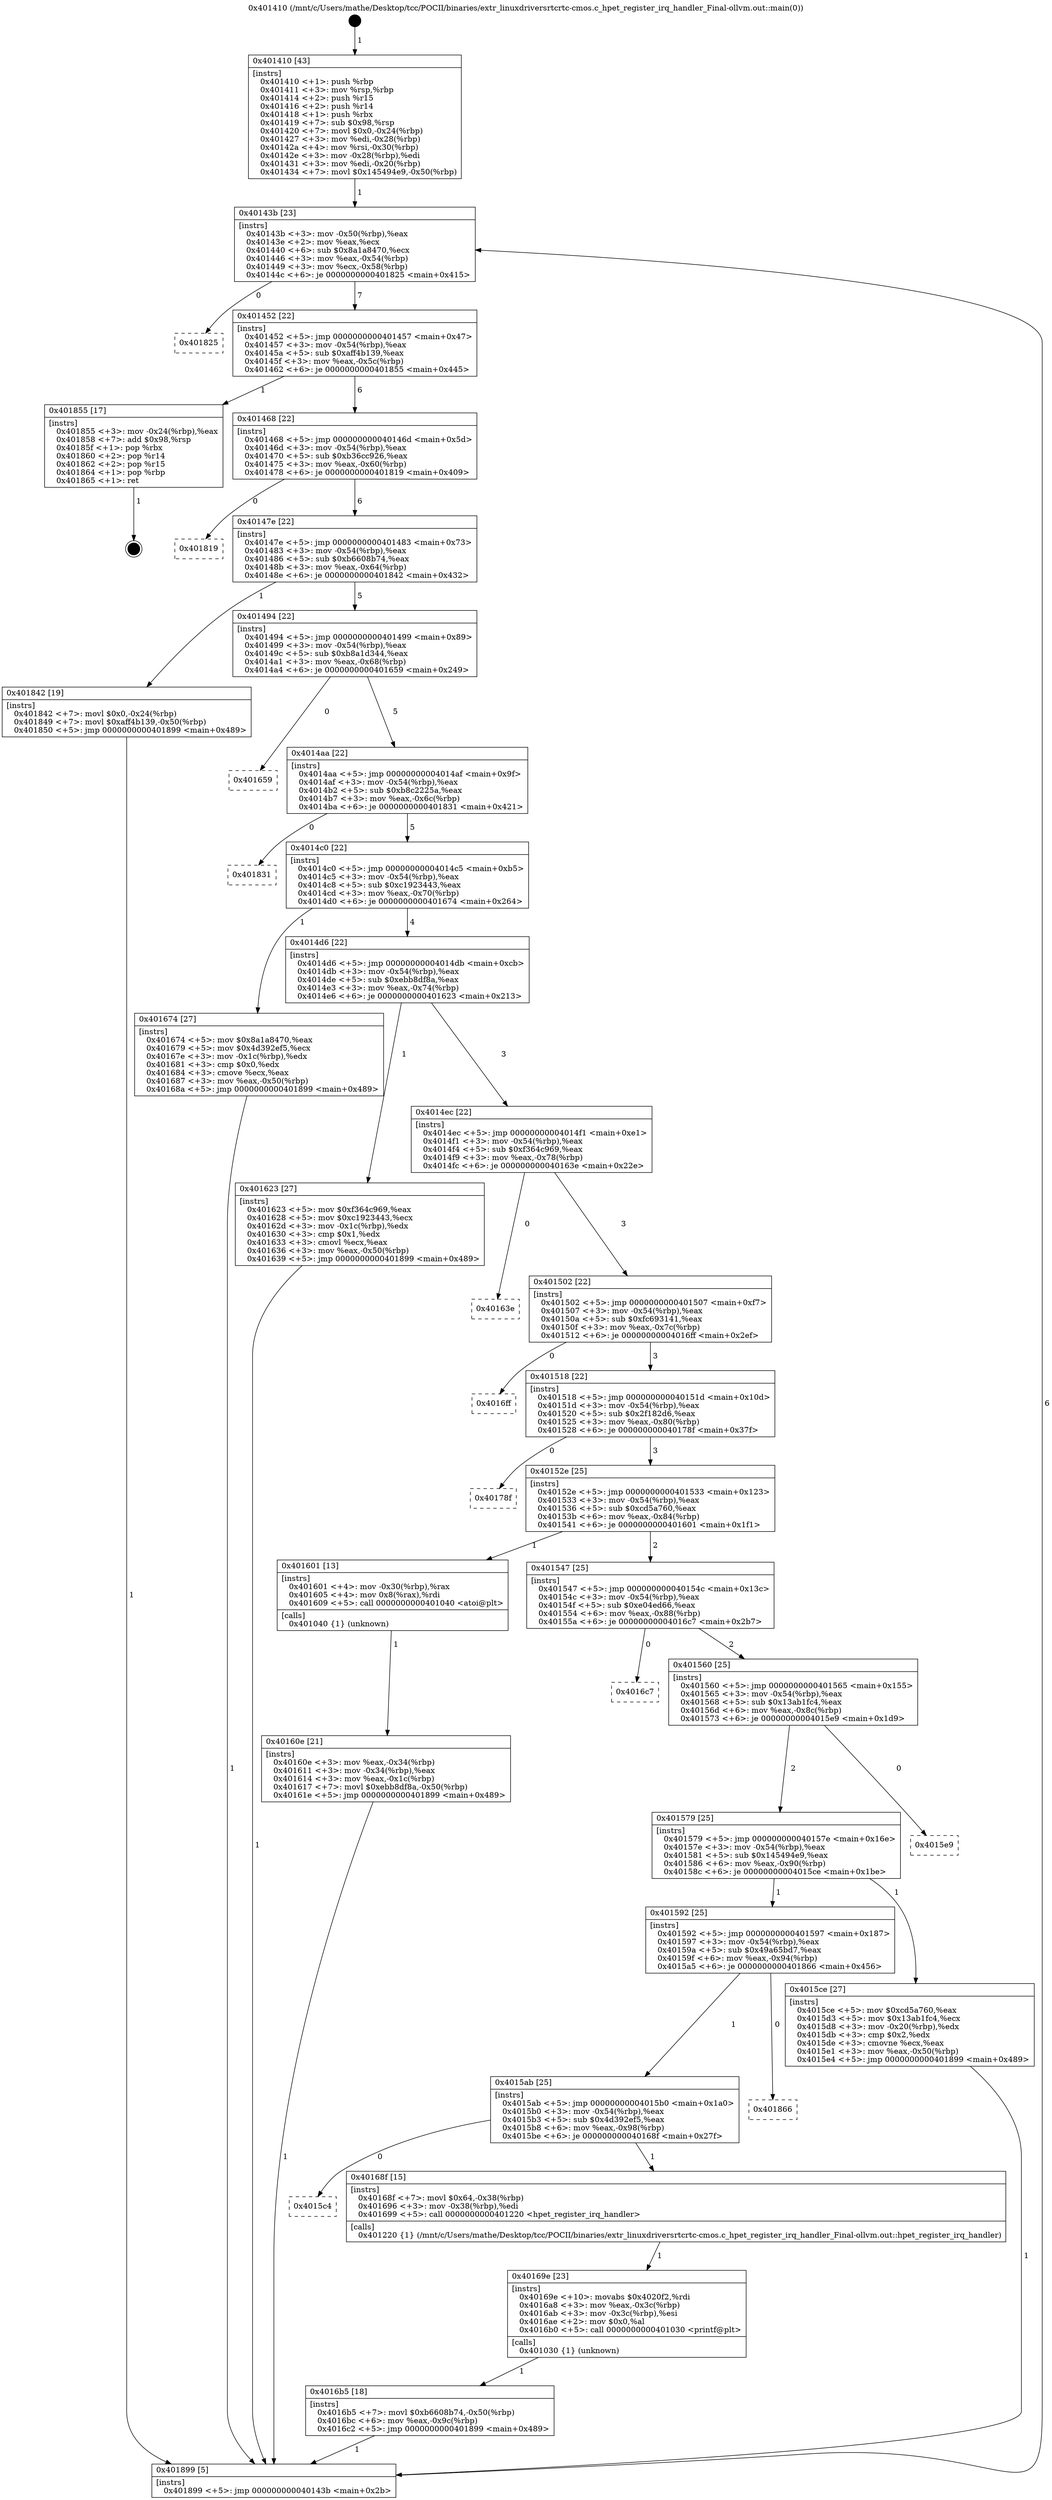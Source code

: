 digraph "0x401410" {
  label = "0x401410 (/mnt/c/Users/mathe/Desktop/tcc/POCII/binaries/extr_linuxdriversrtcrtc-cmos.c_hpet_register_irq_handler_Final-ollvm.out::main(0))"
  labelloc = "t"
  node[shape=record]

  Entry [label="",width=0.3,height=0.3,shape=circle,fillcolor=black,style=filled]
  "0x40143b" [label="{
     0x40143b [23]\l
     | [instrs]\l
     &nbsp;&nbsp;0x40143b \<+3\>: mov -0x50(%rbp),%eax\l
     &nbsp;&nbsp;0x40143e \<+2\>: mov %eax,%ecx\l
     &nbsp;&nbsp;0x401440 \<+6\>: sub $0x8a1a8470,%ecx\l
     &nbsp;&nbsp;0x401446 \<+3\>: mov %eax,-0x54(%rbp)\l
     &nbsp;&nbsp;0x401449 \<+3\>: mov %ecx,-0x58(%rbp)\l
     &nbsp;&nbsp;0x40144c \<+6\>: je 0000000000401825 \<main+0x415\>\l
  }"]
  "0x401825" [label="{
     0x401825\l
  }", style=dashed]
  "0x401452" [label="{
     0x401452 [22]\l
     | [instrs]\l
     &nbsp;&nbsp;0x401452 \<+5\>: jmp 0000000000401457 \<main+0x47\>\l
     &nbsp;&nbsp;0x401457 \<+3\>: mov -0x54(%rbp),%eax\l
     &nbsp;&nbsp;0x40145a \<+5\>: sub $0xaff4b139,%eax\l
     &nbsp;&nbsp;0x40145f \<+3\>: mov %eax,-0x5c(%rbp)\l
     &nbsp;&nbsp;0x401462 \<+6\>: je 0000000000401855 \<main+0x445\>\l
  }"]
  Exit [label="",width=0.3,height=0.3,shape=circle,fillcolor=black,style=filled,peripheries=2]
  "0x401855" [label="{
     0x401855 [17]\l
     | [instrs]\l
     &nbsp;&nbsp;0x401855 \<+3\>: mov -0x24(%rbp),%eax\l
     &nbsp;&nbsp;0x401858 \<+7\>: add $0x98,%rsp\l
     &nbsp;&nbsp;0x40185f \<+1\>: pop %rbx\l
     &nbsp;&nbsp;0x401860 \<+2\>: pop %r14\l
     &nbsp;&nbsp;0x401862 \<+2\>: pop %r15\l
     &nbsp;&nbsp;0x401864 \<+1\>: pop %rbp\l
     &nbsp;&nbsp;0x401865 \<+1\>: ret\l
  }"]
  "0x401468" [label="{
     0x401468 [22]\l
     | [instrs]\l
     &nbsp;&nbsp;0x401468 \<+5\>: jmp 000000000040146d \<main+0x5d\>\l
     &nbsp;&nbsp;0x40146d \<+3\>: mov -0x54(%rbp),%eax\l
     &nbsp;&nbsp;0x401470 \<+5\>: sub $0xb36cc926,%eax\l
     &nbsp;&nbsp;0x401475 \<+3\>: mov %eax,-0x60(%rbp)\l
     &nbsp;&nbsp;0x401478 \<+6\>: je 0000000000401819 \<main+0x409\>\l
  }"]
  "0x4016b5" [label="{
     0x4016b5 [18]\l
     | [instrs]\l
     &nbsp;&nbsp;0x4016b5 \<+7\>: movl $0xb6608b74,-0x50(%rbp)\l
     &nbsp;&nbsp;0x4016bc \<+6\>: mov %eax,-0x9c(%rbp)\l
     &nbsp;&nbsp;0x4016c2 \<+5\>: jmp 0000000000401899 \<main+0x489\>\l
  }"]
  "0x401819" [label="{
     0x401819\l
  }", style=dashed]
  "0x40147e" [label="{
     0x40147e [22]\l
     | [instrs]\l
     &nbsp;&nbsp;0x40147e \<+5\>: jmp 0000000000401483 \<main+0x73\>\l
     &nbsp;&nbsp;0x401483 \<+3\>: mov -0x54(%rbp),%eax\l
     &nbsp;&nbsp;0x401486 \<+5\>: sub $0xb6608b74,%eax\l
     &nbsp;&nbsp;0x40148b \<+3\>: mov %eax,-0x64(%rbp)\l
     &nbsp;&nbsp;0x40148e \<+6\>: je 0000000000401842 \<main+0x432\>\l
  }"]
  "0x40169e" [label="{
     0x40169e [23]\l
     | [instrs]\l
     &nbsp;&nbsp;0x40169e \<+10\>: movabs $0x4020f2,%rdi\l
     &nbsp;&nbsp;0x4016a8 \<+3\>: mov %eax,-0x3c(%rbp)\l
     &nbsp;&nbsp;0x4016ab \<+3\>: mov -0x3c(%rbp),%esi\l
     &nbsp;&nbsp;0x4016ae \<+2\>: mov $0x0,%al\l
     &nbsp;&nbsp;0x4016b0 \<+5\>: call 0000000000401030 \<printf@plt\>\l
     | [calls]\l
     &nbsp;&nbsp;0x401030 \{1\} (unknown)\l
  }"]
  "0x401842" [label="{
     0x401842 [19]\l
     | [instrs]\l
     &nbsp;&nbsp;0x401842 \<+7\>: movl $0x0,-0x24(%rbp)\l
     &nbsp;&nbsp;0x401849 \<+7\>: movl $0xaff4b139,-0x50(%rbp)\l
     &nbsp;&nbsp;0x401850 \<+5\>: jmp 0000000000401899 \<main+0x489\>\l
  }"]
  "0x401494" [label="{
     0x401494 [22]\l
     | [instrs]\l
     &nbsp;&nbsp;0x401494 \<+5\>: jmp 0000000000401499 \<main+0x89\>\l
     &nbsp;&nbsp;0x401499 \<+3\>: mov -0x54(%rbp),%eax\l
     &nbsp;&nbsp;0x40149c \<+5\>: sub $0xb8a1d344,%eax\l
     &nbsp;&nbsp;0x4014a1 \<+3\>: mov %eax,-0x68(%rbp)\l
     &nbsp;&nbsp;0x4014a4 \<+6\>: je 0000000000401659 \<main+0x249\>\l
  }"]
  "0x4015c4" [label="{
     0x4015c4\l
  }", style=dashed]
  "0x401659" [label="{
     0x401659\l
  }", style=dashed]
  "0x4014aa" [label="{
     0x4014aa [22]\l
     | [instrs]\l
     &nbsp;&nbsp;0x4014aa \<+5\>: jmp 00000000004014af \<main+0x9f\>\l
     &nbsp;&nbsp;0x4014af \<+3\>: mov -0x54(%rbp),%eax\l
     &nbsp;&nbsp;0x4014b2 \<+5\>: sub $0xb8c2225a,%eax\l
     &nbsp;&nbsp;0x4014b7 \<+3\>: mov %eax,-0x6c(%rbp)\l
     &nbsp;&nbsp;0x4014ba \<+6\>: je 0000000000401831 \<main+0x421\>\l
  }"]
  "0x40168f" [label="{
     0x40168f [15]\l
     | [instrs]\l
     &nbsp;&nbsp;0x40168f \<+7\>: movl $0x64,-0x38(%rbp)\l
     &nbsp;&nbsp;0x401696 \<+3\>: mov -0x38(%rbp),%edi\l
     &nbsp;&nbsp;0x401699 \<+5\>: call 0000000000401220 \<hpet_register_irq_handler\>\l
     | [calls]\l
     &nbsp;&nbsp;0x401220 \{1\} (/mnt/c/Users/mathe/Desktop/tcc/POCII/binaries/extr_linuxdriversrtcrtc-cmos.c_hpet_register_irq_handler_Final-ollvm.out::hpet_register_irq_handler)\l
  }"]
  "0x401831" [label="{
     0x401831\l
  }", style=dashed]
  "0x4014c0" [label="{
     0x4014c0 [22]\l
     | [instrs]\l
     &nbsp;&nbsp;0x4014c0 \<+5\>: jmp 00000000004014c5 \<main+0xb5\>\l
     &nbsp;&nbsp;0x4014c5 \<+3\>: mov -0x54(%rbp),%eax\l
     &nbsp;&nbsp;0x4014c8 \<+5\>: sub $0xc1923443,%eax\l
     &nbsp;&nbsp;0x4014cd \<+3\>: mov %eax,-0x70(%rbp)\l
     &nbsp;&nbsp;0x4014d0 \<+6\>: je 0000000000401674 \<main+0x264\>\l
  }"]
  "0x4015ab" [label="{
     0x4015ab [25]\l
     | [instrs]\l
     &nbsp;&nbsp;0x4015ab \<+5\>: jmp 00000000004015b0 \<main+0x1a0\>\l
     &nbsp;&nbsp;0x4015b0 \<+3\>: mov -0x54(%rbp),%eax\l
     &nbsp;&nbsp;0x4015b3 \<+5\>: sub $0x4d392ef5,%eax\l
     &nbsp;&nbsp;0x4015b8 \<+6\>: mov %eax,-0x98(%rbp)\l
     &nbsp;&nbsp;0x4015be \<+6\>: je 000000000040168f \<main+0x27f\>\l
  }"]
  "0x401674" [label="{
     0x401674 [27]\l
     | [instrs]\l
     &nbsp;&nbsp;0x401674 \<+5\>: mov $0x8a1a8470,%eax\l
     &nbsp;&nbsp;0x401679 \<+5\>: mov $0x4d392ef5,%ecx\l
     &nbsp;&nbsp;0x40167e \<+3\>: mov -0x1c(%rbp),%edx\l
     &nbsp;&nbsp;0x401681 \<+3\>: cmp $0x0,%edx\l
     &nbsp;&nbsp;0x401684 \<+3\>: cmove %ecx,%eax\l
     &nbsp;&nbsp;0x401687 \<+3\>: mov %eax,-0x50(%rbp)\l
     &nbsp;&nbsp;0x40168a \<+5\>: jmp 0000000000401899 \<main+0x489\>\l
  }"]
  "0x4014d6" [label="{
     0x4014d6 [22]\l
     | [instrs]\l
     &nbsp;&nbsp;0x4014d6 \<+5\>: jmp 00000000004014db \<main+0xcb\>\l
     &nbsp;&nbsp;0x4014db \<+3\>: mov -0x54(%rbp),%eax\l
     &nbsp;&nbsp;0x4014de \<+5\>: sub $0xebb8df8a,%eax\l
     &nbsp;&nbsp;0x4014e3 \<+3\>: mov %eax,-0x74(%rbp)\l
     &nbsp;&nbsp;0x4014e6 \<+6\>: je 0000000000401623 \<main+0x213\>\l
  }"]
  "0x401866" [label="{
     0x401866\l
  }", style=dashed]
  "0x401623" [label="{
     0x401623 [27]\l
     | [instrs]\l
     &nbsp;&nbsp;0x401623 \<+5\>: mov $0xf364c969,%eax\l
     &nbsp;&nbsp;0x401628 \<+5\>: mov $0xc1923443,%ecx\l
     &nbsp;&nbsp;0x40162d \<+3\>: mov -0x1c(%rbp),%edx\l
     &nbsp;&nbsp;0x401630 \<+3\>: cmp $0x1,%edx\l
     &nbsp;&nbsp;0x401633 \<+3\>: cmovl %ecx,%eax\l
     &nbsp;&nbsp;0x401636 \<+3\>: mov %eax,-0x50(%rbp)\l
     &nbsp;&nbsp;0x401639 \<+5\>: jmp 0000000000401899 \<main+0x489\>\l
  }"]
  "0x4014ec" [label="{
     0x4014ec [22]\l
     | [instrs]\l
     &nbsp;&nbsp;0x4014ec \<+5\>: jmp 00000000004014f1 \<main+0xe1\>\l
     &nbsp;&nbsp;0x4014f1 \<+3\>: mov -0x54(%rbp),%eax\l
     &nbsp;&nbsp;0x4014f4 \<+5\>: sub $0xf364c969,%eax\l
     &nbsp;&nbsp;0x4014f9 \<+3\>: mov %eax,-0x78(%rbp)\l
     &nbsp;&nbsp;0x4014fc \<+6\>: je 000000000040163e \<main+0x22e\>\l
  }"]
  "0x40160e" [label="{
     0x40160e [21]\l
     | [instrs]\l
     &nbsp;&nbsp;0x40160e \<+3\>: mov %eax,-0x34(%rbp)\l
     &nbsp;&nbsp;0x401611 \<+3\>: mov -0x34(%rbp),%eax\l
     &nbsp;&nbsp;0x401614 \<+3\>: mov %eax,-0x1c(%rbp)\l
     &nbsp;&nbsp;0x401617 \<+7\>: movl $0xebb8df8a,-0x50(%rbp)\l
     &nbsp;&nbsp;0x40161e \<+5\>: jmp 0000000000401899 \<main+0x489\>\l
  }"]
  "0x40163e" [label="{
     0x40163e\l
  }", style=dashed]
  "0x401502" [label="{
     0x401502 [22]\l
     | [instrs]\l
     &nbsp;&nbsp;0x401502 \<+5\>: jmp 0000000000401507 \<main+0xf7\>\l
     &nbsp;&nbsp;0x401507 \<+3\>: mov -0x54(%rbp),%eax\l
     &nbsp;&nbsp;0x40150a \<+5\>: sub $0xfc693141,%eax\l
     &nbsp;&nbsp;0x40150f \<+3\>: mov %eax,-0x7c(%rbp)\l
     &nbsp;&nbsp;0x401512 \<+6\>: je 00000000004016ff \<main+0x2ef\>\l
  }"]
  "0x401410" [label="{
     0x401410 [43]\l
     | [instrs]\l
     &nbsp;&nbsp;0x401410 \<+1\>: push %rbp\l
     &nbsp;&nbsp;0x401411 \<+3\>: mov %rsp,%rbp\l
     &nbsp;&nbsp;0x401414 \<+2\>: push %r15\l
     &nbsp;&nbsp;0x401416 \<+2\>: push %r14\l
     &nbsp;&nbsp;0x401418 \<+1\>: push %rbx\l
     &nbsp;&nbsp;0x401419 \<+7\>: sub $0x98,%rsp\l
     &nbsp;&nbsp;0x401420 \<+7\>: movl $0x0,-0x24(%rbp)\l
     &nbsp;&nbsp;0x401427 \<+3\>: mov %edi,-0x28(%rbp)\l
     &nbsp;&nbsp;0x40142a \<+4\>: mov %rsi,-0x30(%rbp)\l
     &nbsp;&nbsp;0x40142e \<+3\>: mov -0x28(%rbp),%edi\l
     &nbsp;&nbsp;0x401431 \<+3\>: mov %edi,-0x20(%rbp)\l
     &nbsp;&nbsp;0x401434 \<+7\>: movl $0x145494e9,-0x50(%rbp)\l
  }"]
  "0x4016ff" [label="{
     0x4016ff\l
  }", style=dashed]
  "0x401518" [label="{
     0x401518 [22]\l
     | [instrs]\l
     &nbsp;&nbsp;0x401518 \<+5\>: jmp 000000000040151d \<main+0x10d\>\l
     &nbsp;&nbsp;0x40151d \<+3\>: mov -0x54(%rbp),%eax\l
     &nbsp;&nbsp;0x401520 \<+5\>: sub $0x2f182d6,%eax\l
     &nbsp;&nbsp;0x401525 \<+3\>: mov %eax,-0x80(%rbp)\l
     &nbsp;&nbsp;0x401528 \<+6\>: je 000000000040178f \<main+0x37f\>\l
  }"]
  "0x401899" [label="{
     0x401899 [5]\l
     | [instrs]\l
     &nbsp;&nbsp;0x401899 \<+5\>: jmp 000000000040143b \<main+0x2b\>\l
  }"]
  "0x40178f" [label="{
     0x40178f\l
  }", style=dashed]
  "0x40152e" [label="{
     0x40152e [25]\l
     | [instrs]\l
     &nbsp;&nbsp;0x40152e \<+5\>: jmp 0000000000401533 \<main+0x123\>\l
     &nbsp;&nbsp;0x401533 \<+3\>: mov -0x54(%rbp),%eax\l
     &nbsp;&nbsp;0x401536 \<+5\>: sub $0xcd5a760,%eax\l
     &nbsp;&nbsp;0x40153b \<+6\>: mov %eax,-0x84(%rbp)\l
     &nbsp;&nbsp;0x401541 \<+6\>: je 0000000000401601 \<main+0x1f1\>\l
  }"]
  "0x401592" [label="{
     0x401592 [25]\l
     | [instrs]\l
     &nbsp;&nbsp;0x401592 \<+5\>: jmp 0000000000401597 \<main+0x187\>\l
     &nbsp;&nbsp;0x401597 \<+3\>: mov -0x54(%rbp),%eax\l
     &nbsp;&nbsp;0x40159a \<+5\>: sub $0x49a65bd7,%eax\l
     &nbsp;&nbsp;0x40159f \<+6\>: mov %eax,-0x94(%rbp)\l
     &nbsp;&nbsp;0x4015a5 \<+6\>: je 0000000000401866 \<main+0x456\>\l
  }"]
  "0x401601" [label="{
     0x401601 [13]\l
     | [instrs]\l
     &nbsp;&nbsp;0x401601 \<+4\>: mov -0x30(%rbp),%rax\l
     &nbsp;&nbsp;0x401605 \<+4\>: mov 0x8(%rax),%rdi\l
     &nbsp;&nbsp;0x401609 \<+5\>: call 0000000000401040 \<atoi@plt\>\l
     | [calls]\l
     &nbsp;&nbsp;0x401040 \{1\} (unknown)\l
  }"]
  "0x401547" [label="{
     0x401547 [25]\l
     | [instrs]\l
     &nbsp;&nbsp;0x401547 \<+5\>: jmp 000000000040154c \<main+0x13c\>\l
     &nbsp;&nbsp;0x40154c \<+3\>: mov -0x54(%rbp),%eax\l
     &nbsp;&nbsp;0x40154f \<+5\>: sub $0xe04ed66,%eax\l
     &nbsp;&nbsp;0x401554 \<+6\>: mov %eax,-0x88(%rbp)\l
     &nbsp;&nbsp;0x40155a \<+6\>: je 00000000004016c7 \<main+0x2b7\>\l
  }"]
  "0x4015ce" [label="{
     0x4015ce [27]\l
     | [instrs]\l
     &nbsp;&nbsp;0x4015ce \<+5\>: mov $0xcd5a760,%eax\l
     &nbsp;&nbsp;0x4015d3 \<+5\>: mov $0x13ab1fc4,%ecx\l
     &nbsp;&nbsp;0x4015d8 \<+3\>: mov -0x20(%rbp),%edx\l
     &nbsp;&nbsp;0x4015db \<+3\>: cmp $0x2,%edx\l
     &nbsp;&nbsp;0x4015de \<+3\>: cmovne %ecx,%eax\l
     &nbsp;&nbsp;0x4015e1 \<+3\>: mov %eax,-0x50(%rbp)\l
     &nbsp;&nbsp;0x4015e4 \<+5\>: jmp 0000000000401899 \<main+0x489\>\l
  }"]
  "0x4016c7" [label="{
     0x4016c7\l
  }", style=dashed]
  "0x401560" [label="{
     0x401560 [25]\l
     | [instrs]\l
     &nbsp;&nbsp;0x401560 \<+5\>: jmp 0000000000401565 \<main+0x155\>\l
     &nbsp;&nbsp;0x401565 \<+3\>: mov -0x54(%rbp),%eax\l
     &nbsp;&nbsp;0x401568 \<+5\>: sub $0x13ab1fc4,%eax\l
     &nbsp;&nbsp;0x40156d \<+6\>: mov %eax,-0x8c(%rbp)\l
     &nbsp;&nbsp;0x401573 \<+6\>: je 00000000004015e9 \<main+0x1d9\>\l
  }"]
  "0x401579" [label="{
     0x401579 [25]\l
     | [instrs]\l
     &nbsp;&nbsp;0x401579 \<+5\>: jmp 000000000040157e \<main+0x16e\>\l
     &nbsp;&nbsp;0x40157e \<+3\>: mov -0x54(%rbp),%eax\l
     &nbsp;&nbsp;0x401581 \<+5\>: sub $0x145494e9,%eax\l
     &nbsp;&nbsp;0x401586 \<+6\>: mov %eax,-0x90(%rbp)\l
     &nbsp;&nbsp;0x40158c \<+6\>: je 00000000004015ce \<main+0x1be\>\l
  }"]
  "0x4015e9" [label="{
     0x4015e9\l
  }", style=dashed]
  Entry -> "0x401410" [label=" 1"]
  "0x40143b" -> "0x401825" [label=" 0"]
  "0x40143b" -> "0x401452" [label=" 7"]
  "0x401855" -> Exit [label=" 1"]
  "0x401452" -> "0x401855" [label=" 1"]
  "0x401452" -> "0x401468" [label=" 6"]
  "0x401842" -> "0x401899" [label=" 1"]
  "0x401468" -> "0x401819" [label=" 0"]
  "0x401468" -> "0x40147e" [label=" 6"]
  "0x4016b5" -> "0x401899" [label=" 1"]
  "0x40147e" -> "0x401842" [label=" 1"]
  "0x40147e" -> "0x401494" [label=" 5"]
  "0x40169e" -> "0x4016b5" [label=" 1"]
  "0x401494" -> "0x401659" [label=" 0"]
  "0x401494" -> "0x4014aa" [label=" 5"]
  "0x40168f" -> "0x40169e" [label=" 1"]
  "0x4014aa" -> "0x401831" [label=" 0"]
  "0x4014aa" -> "0x4014c0" [label=" 5"]
  "0x4015ab" -> "0x4015c4" [label=" 0"]
  "0x4014c0" -> "0x401674" [label=" 1"]
  "0x4014c0" -> "0x4014d6" [label=" 4"]
  "0x4015ab" -> "0x40168f" [label=" 1"]
  "0x4014d6" -> "0x401623" [label=" 1"]
  "0x4014d6" -> "0x4014ec" [label=" 3"]
  "0x401592" -> "0x4015ab" [label=" 1"]
  "0x4014ec" -> "0x40163e" [label=" 0"]
  "0x4014ec" -> "0x401502" [label=" 3"]
  "0x401592" -> "0x401866" [label=" 0"]
  "0x401502" -> "0x4016ff" [label=" 0"]
  "0x401502" -> "0x401518" [label=" 3"]
  "0x401674" -> "0x401899" [label=" 1"]
  "0x401518" -> "0x40178f" [label=" 0"]
  "0x401518" -> "0x40152e" [label=" 3"]
  "0x401623" -> "0x401899" [label=" 1"]
  "0x40152e" -> "0x401601" [label=" 1"]
  "0x40152e" -> "0x401547" [label=" 2"]
  "0x40160e" -> "0x401899" [label=" 1"]
  "0x401547" -> "0x4016c7" [label=" 0"]
  "0x401547" -> "0x401560" [label=" 2"]
  "0x401601" -> "0x40160e" [label=" 1"]
  "0x401560" -> "0x4015e9" [label=" 0"]
  "0x401560" -> "0x401579" [label=" 2"]
  "0x401899" -> "0x40143b" [label=" 6"]
  "0x401579" -> "0x4015ce" [label=" 1"]
  "0x401579" -> "0x401592" [label=" 1"]
  "0x4015ce" -> "0x401899" [label=" 1"]
  "0x401410" -> "0x40143b" [label=" 1"]
}
